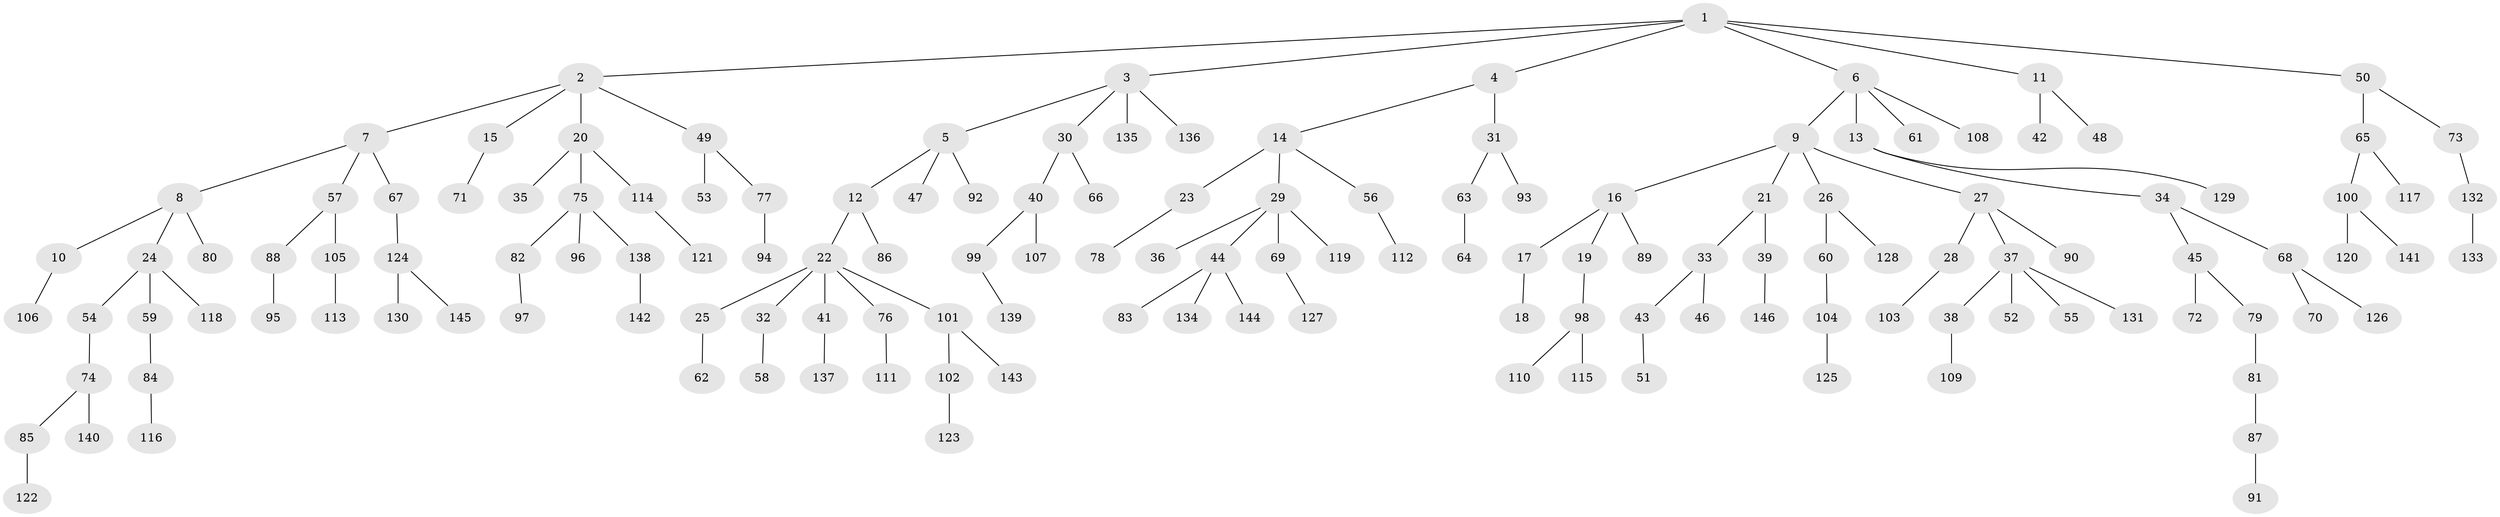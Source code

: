// Generated by graph-tools (version 1.1) at 2025/02/03/09/25 03:02:20]
// undirected, 146 vertices, 145 edges
graph export_dot {
graph [start="1"]
  node [color=gray90,style=filled];
  1;
  2;
  3;
  4;
  5;
  6;
  7;
  8;
  9;
  10;
  11;
  12;
  13;
  14;
  15;
  16;
  17;
  18;
  19;
  20;
  21;
  22;
  23;
  24;
  25;
  26;
  27;
  28;
  29;
  30;
  31;
  32;
  33;
  34;
  35;
  36;
  37;
  38;
  39;
  40;
  41;
  42;
  43;
  44;
  45;
  46;
  47;
  48;
  49;
  50;
  51;
  52;
  53;
  54;
  55;
  56;
  57;
  58;
  59;
  60;
  61;
  62;
  63;
  64;
  65;
  66;
  67;
  68;
  69;
  70;
  71;
  72;
  73;
  74;
  75;
  76;
  77;
  78;
  79;
  80;
  81;
  82;
  83;
  84;
  85;
  86;
  87;
  88;
  89;
  90;
  91;
  92;
  93;
  94;
  95;
  96;
  97;
  98;
  99;
  100;
  101;
  102;
  103;
  104;
  105;
  106;
  107;
  108;
  109;
  110;
  111;
  112;
  113;
  114;
  115;
  116;
  117;
  118;
  119;
  120;
  121;
  122;
  123;
  124;
  125;
  126;
  127;
  128;
  129;
  130;
  131;
  132;
  133;
  134;
  135;
  136;
  137;
  138;
  139;
  140;
  141;
  142;
  143;
  144;
  145;
  146;
  1 -- 2;
  1 -- 3;
  1 -- 4;
  1 -- 6;
  1 -- 11;
  1 -- 50;
  2 -- 7;
  2 -- 15;
  2 -- 20;
  2 -- 49;
  3 -- 5;
  3 -- 30;
  3 -- 135;
  3 -- 136;
  4 -- 14;
  4 -- 31;
  5 -- 12;
  5 -- 47;
  5 -- 92;
  6 -- 9;
  6 -- 13;
  6 -- 61;
  6 -- 108;
  7 -- 8;
  7 -- 57;
  7 -- 67;
  8 -- 10;
  8 -- 24;
  8 -- 80;
  9 -- 16;
  9 -- 21;
  9 -- 26;
  9 -- 27;
  10 -- 106;
  11 -- 42;
  11 -- 48;
  12 -- 22;
  12 -- 86;
  13 -- 34;
  13 -- 129;
  14 -- 23;
  14 -- 29;
  14 -- 56;
  15 -- 71;
  16 -- 17;
  16 -- 19;
  16 -- 89;
  17 -- 18;
  19 -- 98;
  20 -- 35;
  20 -- 75;
  20 -- 114;
  21 -- 33;
  21 -- 39;
  22 -- 25;
  22 -- 32;
  22 -- 41;
  22 -- 76;
  22 -- 101;
  23 -- 78;
  24 -- 54;
  24 -- 59;
  24 -- 118;
  25 -- 62;
  26 -- 60;
  26 -- 128;
  27 -- 28;
  27 -- 37;
  27 -- 90;
  28 -- 103;
  29 -- 36;
  29 -- 44;
  29 -- 69;
  29 -- 119;
  30 -- 40;
  30 -- 66;
  31 -- 63;
  31 -- 93;
  32 -- 58;
  33 -- 43;
  33 -- 46;
  34 -- 45;
  34 -- 68;
  37 -- 38;
  37 -- 52;
  37 -- 55;
  37 -- 131;
  38 -- 109;
  39 -- 146;
  40 -- 99;
  40 -- 107;
  41 -- 137;
  43 -- 51;
  44 -- 83;
  44 -- 134;
  44 -- 144;
  45 -- 72;
  45 -- 79;
  49 -- 53;
  49 -- 77;
  50 -- 65;
  50 -- 73;
  54 -- 74;
  56 -- 112;
  57 -- 88;
  57 -- 105;
  59 -- 84;
  60 -- 104;
  63 -- 64;
  65 -- 100;
  65 -- 117;
  67 -- 124;
  68 -- 70;
  68 -- 126;
  69 -- 127;
  73 -- 132;
  74 -- 85;
  74 -- 140;
  75 -- 82;
  75 -- 96;
  75 -- 138;
  76 -- 111;
  77 -- 94;
  79 -- 81;
  81 -- 87;
  82 -- 97;
  84 -- 116;
  85 -- 122;
  87 -- 91;
  88 -- 95;
  98 -- 110;
  98 -- 115;
  99 -- 139;
  100 -- 120;
  100 -- 141;
  101 -- 102;
  101 -- 143;
  102 -- 123;
  104 -- 125;
  105 -- 113;
  114 -- 121;
  124 -- 130;
  124 -- 145;
  132 -- 133;
  138 -- 142;
}
